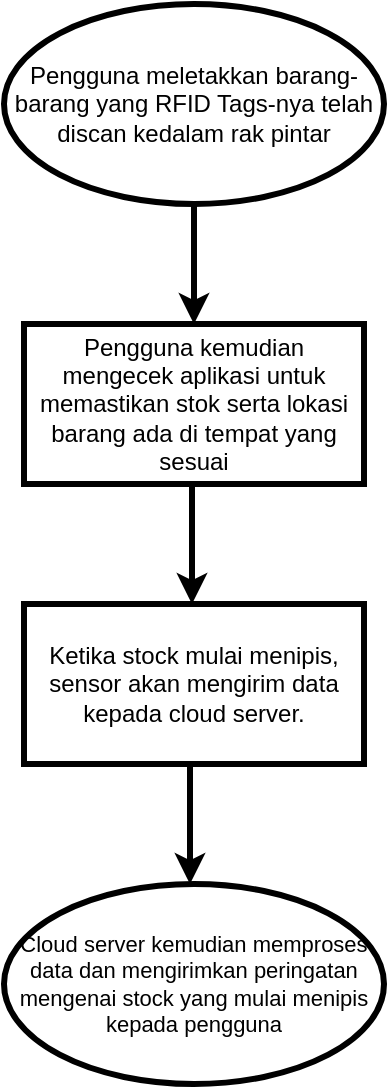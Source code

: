 <mxfile>
    <diagram id="a5fVssUbFCe4ESHA5Ied" name="Page-1">
        <mxGraphModel dx="886" dy="726" grid="1" gridSize="10" guides="1" tooltips="1" connect="1" arrows="1" fold="1" page="1" pageScale="1" pageWidth="850" pageHeight="1100" math="0" shadow="0">
            <root>
                <mxCell id="0"/>
                <mxCell id="1" parent="0"/>
                <mxCell id="2" value="&lt;font style=&quot;font-size: 12px;&quot;&gt;Pengguna meletakkan barang-barang yang RFID Tags-nya telah discan kedalam rak pintar&lt;/font&gt;" style="ellipse;whiteSpace=wrap;html=1;fontSize=11;strokeWidth=3;" vertex="1" parent="1">
                    <mxGeometry x="330" y="20" width="190" height="100" as="geometry"/>
                </mxCell>
                <mxCell id="3" value="" style="endArrow=classic;html=1;fontSize=11;exitX=0.5;exitY=1;exitDx=0;exitDy=0;strokeWidth=3;" edge="1" parent="1" source="2">
                    <mxGeometry width="50" height="50" relative="1" as="geometry">
                        <mxPoint x="470" y="160" as="sourcePoint"/>
                        <mxPoint x="425" y="180" as="targetPoint"/>
                        <Array as="points">
                            <mxPoint x="425" y="150"/>
                        </Array>
                    </mxGeometry>
                </mxCell>
                <mxCell id="4" value="&lt;div style=&quot;&quot;&gt;&lt;span style=&quot;background-color: initial;&quot;&gt;Pengguna kemudian mengecek aplikasi untuk memastikan stok serta lokasi barang ada di tempat yang sesuai&lt;/span&gt;&lt;/div&gt;" style="rounded=0;whiteSpace=wrap;html=1;strokeWidth=3;fontSize=12;align=center;" vertex="1" parent="1">
                    <mxGeometry x="340" y="180" width="170" height="80" as="geometry"/>
                </mxCell>
                <mxCell id="6" value="Ketika stock mulai menipis, sensor akan mengirim data kepada cloud server." style="rounded=0;whiteSpace=wrap;html=1;strokeWidth=3;fontSize=12;" vertex="1" parent="1">
                    <mxGeometry x="340" y="320" width="170" height="80" as="geometry"/>
                </mxCell>
                <mxCell id="8" value="" style="endArrow=classic;html=1;fontSize=11;exitX=0.5;exitY=1;exitDx=0;exitDy=0;strokeWidth=3;" edge="1" parent="1">
                    <mxGeometry width="50" height="50" relative="1" as="geometry">
                        <mxPoint x="424" y="260" as="sourcePoint"/>
                        <mxPoint x="424" y="320" as="targetPoint"/>
                        <Array as="points">
                            <mxPoint x="424" y="290"/>
                        </Array>
                    </mxGeometry>
                </mxCell>
                <mxCell id="11" value="" style="endArrow=classic;html=1;fontSize=11;exitX=0.5;exitY=1;exitDx=0;exitDy=0;strokeWidth=3;" edge="1" parent="1">
                    <mxGeometry width="50" height="50" relative="1" as="geometry">
                        <mxPoint x="423" y="400" as="sourcePoint"/>
                        <mxPoint x="423" y="460" as="targetPoint"/>
                        <Array as="points">
                            <mxPoint x="423" y="430"/>
                        </Array>
                    </mxGeometry>
                </mxCell>
                <mxCell id="12" value="&lt;font style=&quot;font-size: 11px;&quot;&gt;Cloud server kemudian memproses data dan mengirimkan peringatan mengenai stock yang mulai menipis kepada pengguna&lt;/font&gt;" style="ellipse;whiteSpace=wrap;html=1;fontSize=11;strokeWidth=3;" vertex="1" parent="1">
                    <mxGeometry x="330" y="460" width="190" height="100" as="geometry"/>
                </mxCell>
            </root>
        </mxGraphModel>
    </diagram>
</mxfile>